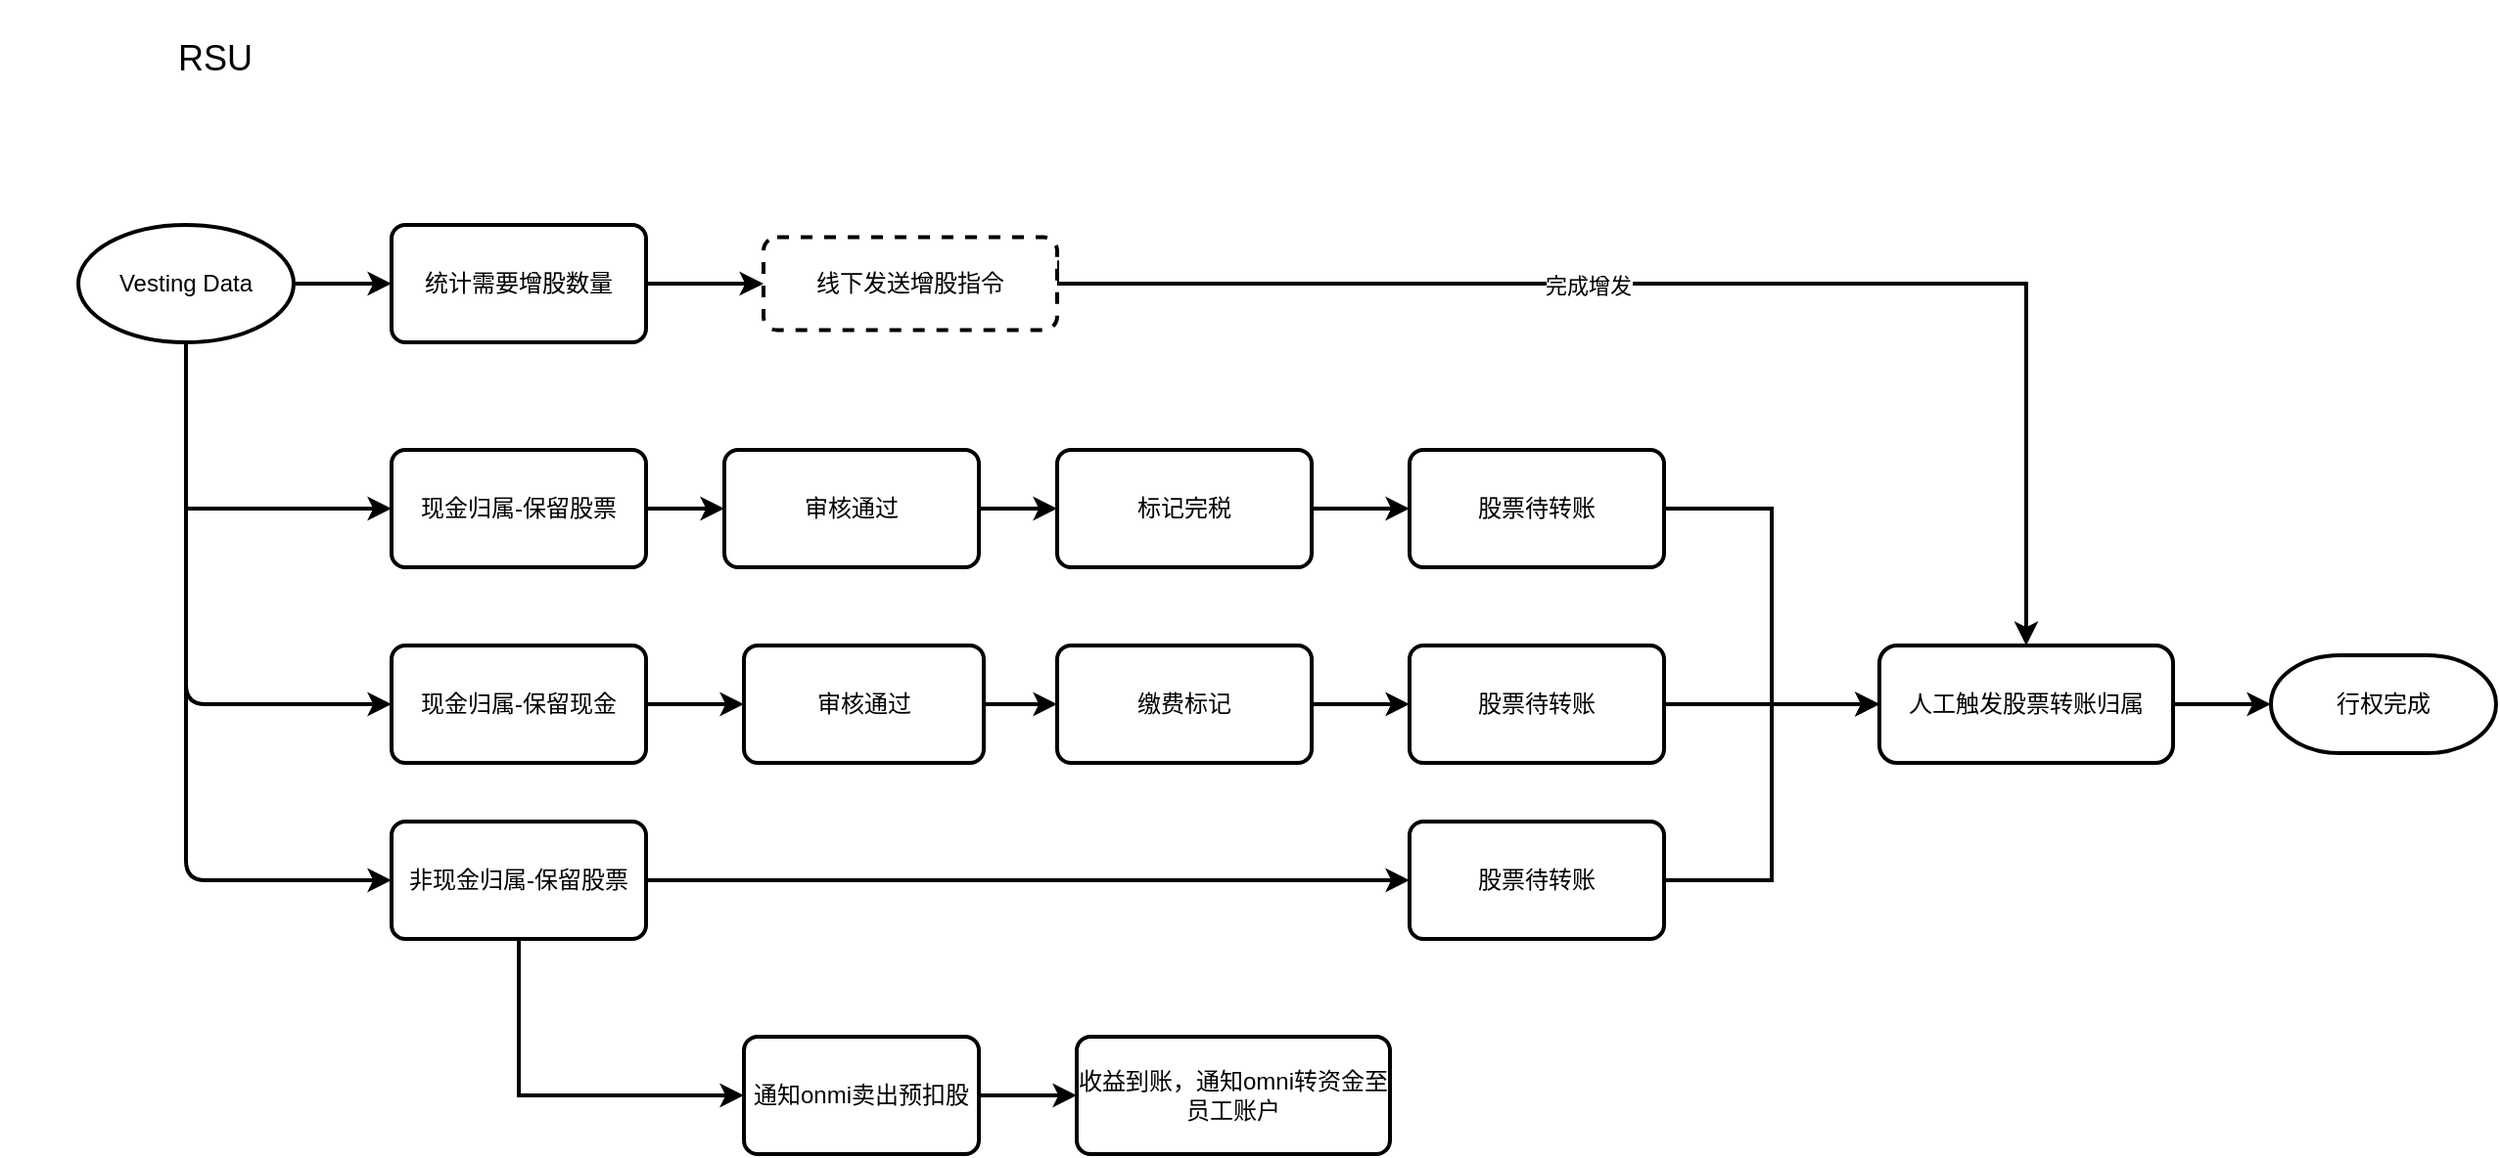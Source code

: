 <mxfile version="13.7.9" type="github">
  <diagram id="J9ElGls0z0i14CrVCFYJ" name="第 1 页">
    <mxGraphModel dx="979" dy="722" grid="1" gridSize="10" guides="1" tooltips="1" connect="1" arrows="1" fold="1" page="1" pageScale="1" pageWidth="1600" pageHeight="1200" math="0" shadow="0">
      <root>
        <mxCell id="0" />
        <mxCell id="1" parent="0" />
        <mxCell id="IP6N6mY2FTfmfS4jlM0r-1" value="&lt;font size=&quot;4&quot;&gt;RSU&lt;/font&gt;" style="rounded=1;whiteSpace=wrap;html=1;strokeColor=none;" parent="1" vertex="1">
          <mxGeometry x="120" y="90" width="220" height="60" as="geometry" />
        </mxCell>
        <mxCell id="vPdtA962Ku99ClUze33t-10" style="edgeStyle=orthogonalEdgeStyle;rounded=0;orthogonalLoop=1;jettySize=auto;html=1;exitX=0.5;exitY=1;exitDx=0;exitDy=0;exitPerimeter=0;entryX=0;entryY=0.5;entryDx=0;entryDy=0;strokeWidth=2;" parent="1" source="IP6N6mY2FTfmfS4jlM0r-2" target="vPdtA962Ku99ClUze33t-2" edge="1">
          <mxGeometry relative="1" as="geometry" />
        </mxCell>
        <mxCell id="IP6N6mY2FTfmfS4jlM0r-2" value="Vesting Data" style="strokeWidth=2;html=1;shape=mxgraph.flowchart.start_1;whiteSpace=wrap;" parent="1" vertex="1">
          <mxGeometry x="160" y="205" width="110" height="60" as="geometry" />
        </mxCell>
        <mxCell id="IP6N6mY2FTfmfS4jlM0r-3" value="" style="endArrow=classic;html=1;exitX=1;exitY=0.5;exitDx=0;exitDy=0;exitPerimeter=0;strokeWidth=2;entryX=0;entryY=0.5;entryDx=0;entryDy=0;" parent="1" source="IP6N6mY2FTfmfS4jlM0r-2" target="0F51FI2qZeOwciTwAo53-1" edge="1">
          <mxGeometry width="50" height="50" relative="1" as="geometry">
            <mxPoint x="410" y="360" as="sourcePoint" />
            <mxPoint x="270" y="235.005" as="targetPoint" />
          </mxGeometry>
        </mxCell>
        <mxCell id="bbkBS7m5xD7LvomOwwYE-14" style="edgeStyle=orthogonalEdgeStyle;rounded=0;orthogonalLoop=1;jettySize=auto;html=1;exitX=1;exitY=0.25;exitDx=0;exitDy=0;strokeWidth=2;" edge="1" parent="1" source="IP6N6mY2FTfmfS4jlM0r-16" target="bbkBS7m5xD7LvomOwwYE-15">
          <mxGeometry relative="1" as="geometry">
            <mxPoint x="1090" y="420" as="targetPoint" />
            <Array as="points">
              <mxPoint x="660" y="235" />
              <mxPoint x="1155" y="235" />
            </Array>
          </mxGeometry>
        </mxCell>
        <mxCell id="bbkBS7m5xD7LvomOwwYE-16" value="完成增发" style="edgeLabel;html=1;align=center;verticalAlign=middle;resizable=0;points=[];" vertex="1" connectable="0" parent="bbkBS7m5xD7LvomOwwYE-14">
          <mxGeometry x="-0.183" y="-1" relative="1" as="geometry">
            <mxPoint as="offset" />
          </mxGeometry>
        </mxCell>
        <mxCell id="IP6N6mY2FTfmfS4jlM0r-16" value="线下发送增股指令" style="rounded=1;whiteSpace=wrap;html=1;absoluteArcSize=1;arcSize=14;strokeWidth=2;dashed=1;" parent="1" vertex="1">
          <mxGeometry x="510" y="211.26" width="150" height="47.49" as="geometry" />
        </mxCell>
        <mxCell id="0F51FI2qZeOwciTwAo53-4" style="edgeStyle=orthogonalEdgeStyle;rounded=0;orthogonalLoop=1;jettySize=auto;html=1;strokeWidth=2;" parent="1" source="0F51FI2qZeOwciTwAo53-1" target="IP6N6mY2FTfmfS4jlM0r-16" edge="1">
          <mxGeometry relative="1" as="geometry" />
        </mxCell>
        <mxCell id="0F51FI2qZeOwciTwAo53-1" value="统计需要增股数量" style="rounded=1;whiteSpace=wrap;html=1;absoluteArcSize=1;arcSize=14;strokeWidth=2;" parent="1" vertex="1">
          <mxGeometry x="320" y="205.01" width="130" height="60" as="geometry" />
        </mxCell>
        <mxCell id="bbkBS7m5xD7LvomOwwYE-17" style="edgeStyle=orthogonalEdgeStyle;rounded=0;orthogonalLoop=1;jettySize=auto;html=1;exitX=1;exitY=0.5;exitDx=0;exitDy=0;entryX=0;entryY=0.5;entryDx=0;entryDy=0;strokeWidth=2;" edge="1" parent="1" source="0F51FI2qZeOwciTwAo53-6" target="bbkBS7m5xD7LvomOwwYE-15">
          <mxGeometry relative="1" as="geometry" />
        </mxCell>
        <mxCell id="0F51FI2qZeOwciTwAo53-6" value="股票待转账" style="rounded=1;whiteSpace=wrap;html=1;absoluteArcSize=1;arcSize=14;strokeWidth=2;" parent="1" vertex="1">
          <mxGeometry x="840" y="320" width="130" height="60" as="geometry" />
        </mxCell>
        <mxCell id="0F51FI2qZeOwciTwAo53-13" value="行权完成" style="strokeWidth=2;html=1;shape=mxgraph.flowchart.terminator;whiteSpace=wrap;" parent="1" vertex="1">
          <mxGeometry x="1280" y="425" width="115" height="50" as="geometry" />
        </mxCell>
        <mxCell id="vPdtA962Ku99ClUze33t-9" style="edgeStyle=orthogonalEdgeStyle;rounded=0;orthogonalLoop=1;jettySize=auto;html=1;exitX=1;exitY=0.5;exitDx=0;exitDy=0;strokeWidth=2;" parent="1" source="vPdtA962Ku99ClUze33t-2" target="vPdtA962Ku99ClUze33t-4" edge="1">
          <mxGeometry relative="1" as="geometry" />
        </mxCell>
        <mxCell id="vPdtA962Ku99ClUze33t-2" value="现金归属-保留股票" style="rounded=1;whiteSpace=wrap;html=1;absoluteArcSize=1;arcSize=14;strokeWidth=2;" parent="1" vertex="1">
          <mxGeometry x="320" y="320" width="130" height="60" as="geometry" />
        </mxCell>
        <mxCell id="vPdtA962Ku99ClUze33t-8" style="edgeStyle=orthogonalEdgeStyle;rounded=0;orthogonalLoop=1;jettySize=auto;html=1;exitX=1;exitY=0.5;exitDx=0;exitDy=0;entryX=0;entryY=0.5;entryDx=0;entryDy=0;strokeWidth=2;" parent="1" source="vPdtA962Ku99ClUze33t-4" target="vPdtA962Ku99ClUze33t-7" edge="1">
          <mxGeometry relative="1" as="geometry" />
        </mxCell>
        <mxCell id="vPdtA962Ku99ClUze33t-4" value="审核通过" style="rounded=1;whiteSpace=wrap;html=1;absoluteArcSize=1;arcSize=14;strokeWidth=2;" parent="1" vertex="1">
          <mxGeometry x="490" y="320" width="130" height="60" as="geometry" />
        </mxCell>
        <mxCell id="vPdtA962Ku99ClUze33t-12" style="edgeStyle=orthogonalEdgeStyle;rounded=0;orthogonalLoop=1;jettySize=auto;html=1;exitX=1;exitY=0.5;exitDx=0;exitDy=0;strokeWidth=2;" parent="1" source="vPdtA962Ku99ClUze33t-7" target="0F51FI2qZeOwciTwAo53-6" edge="1">
          <mxGeometry relative="1" as="geometry" />
        </mxCell>
        <mxCell id="vPdtA962Ku99ClUze33t-7" value="标记完税" style="rounded=1;whiteSpace=wrap;html=1;absoluteArcSize=1;arcSize=14;strokeWidth=2;" parent="1" vertex="1">
          <mxGeometry x="660" y="320" width="130" height="60" as="geometry" />
        </mxCell>
        <mxCell id="bbkBS7m5xD7LvomOwwYE-5" style="edgeStyle=orthogonalEdgeStyle;rounded=0;orthogonalLoop=1;jettySize=auto;html=1;exitX=1;exitY=0.5;exitDx=0;exitDy=0;entryX=0;entryY=0.5;entryDx=0;entryDy=0;strokeWidth=2;" edge="1" parent="1" source="vPdtA962Ku99ClUze33t-13" target="vPdtA962Ku99ClUze33t-16">
          <mxGeometry relative="1" as="geometry" />
        </mxCell>
        <mxCell id="vPdtA962Ku99ClUze33t-13" value="现金归属-保留现金" style="rounded=1;whiteSpace=wrap;html=1;absoluteArcSize=1;arcSize=14;strokeWidth=2;" parent="1" vertex="1">
          <mxGeometry x="320" y="420" width="130" height="60" as="geometry" />
        </mxCell>
        <mxCell id="bbkBS7m5xD7LvomOwwYE-1" style="edgeStyle=orthogonalEdgeStyle;rounded=0;orthogonalLoop=1;jettySize=auto;html=1;exitX=0.5;exitY=1;exitDx=0;exitDy=0;entryX=0;entryY=0.5;entryDx=0;entryDy=0;strokeWidth=2;" edge="1" parent="1" source="vPdtA962Ku99ClUze33t-14" target="vPdtA962Ku99ClUze33t-25">
          <mxGeometry relative="1" as="geometry" />
        </mxCell>
        <mxCell id="bbkBS7m5xD7LvomOwwYE-13" style="edgeStyle=orthogonalEdgeStyle;rounded=0;orthogonalLoop=1;jettySize=auto;html=1;exitX=1;exitY=0.5;exitDx=0;exitDy=0;strokeWidth=2;" edge="1" parent="1" source="vPdtA962Ku99ClUze33t-14" target="bbkBS7m5xD7LvomOwwYE-12">
          <mxGeometry relative="1" as="geometry" />
        </mxCell>
        <mxCell id="vPdtA962Ku99ClUze33t-14" value="非现金归属-保留股票" style="rounded=1;whiteSpace=wrap;html=1;absoluteArcSize=1;arcSize=14;strokeWidth=2;" parent="1" vertex="1">
          <mxGeometry x="320" y="510" width="130" height="60" as="geometry" />
        </mxCell>
        <mxCell id="vPdtA962Ku99ClUze33t-18" style="edgeStyle=orthogonalEdgeStyle;rounded=0;orthogonalLoop=1;jettySize=auto;html=1;exitX=1;exitY=0.5;exitDx=0;exitDy=0;entryX=0;entryY=0.5;entryDx=0;entryDy=0;strokeWidth=2;" parent="1" source="vPdtA962Ku99ClUze33t-16" target="vPdtA962Ku99ClUze33t-17" edge="1">
          <mxGeometry relative="1" as="geometry" />
        </mxCell>
        <mxCell id="vPdtA962Ku99ClUze33t-16" value="审核通过" style="rounded=1;whiteSpace=wrap;html=1;absoluteArcSize=1;arcSize=14;strokeWidth=2;" parent="1" vertex="1">
          <mxGeometry x="500" y="420" width="122.5" height="60" as="geometry" />
        </mxCell>
        <mxCell id="vPdtA962Ku99ClUze33t-23" style="edgeStyle=orthogonalEdgeStyle;rounded=0;orthogonalLoop=1;jettySize=auto;html=1;exitX=1;exitY=0.5;exitDx=0;exitDy=0;strokeWidth=2;" parent="1" source="vPdtA962Ku99ClUze33t-17" target="vPdtA962Ku99ClUze33t-20" edge="1">
          <mxGeometry relative="1" as="geometry" />
        </mxCell>
        <mxCell id="vPdtA962Ku99ClUze33t-17" value="缴费标记" style="rounded=1;whiteSpace=wrap;html=1;absoluteArcSize=1;arcSize=14;strokeWidth=2;" parent="1" vertex="1">
          <mxGeometry x="660" y="420" width="130" height="60" as="geometry" />
        </mxCell>
        <mxCell id="bbkBS7m5xD7LvomOwwYE-20" style="edgeStyle=orthogonalEdgeStyle;rounded=0;orthogonalLoop=1;jettySize=auto;html=1;exitX=1;exitY=0.5;exitDx=0;exitDy=0;strokeWidth=2;" edge="1" parent="1" source="vPdtA962Ku99ClUze33t-20" target="bbkBS7m5xD7LvomOwwYE-15">
          <mxGeometry relative="1" as="geometry" />
        </mxCell>
        <mxCell id="vPdtA962Ku99ClUze33t-20" value="股票待转账" style="rounded=1;whiteSpace=wrap;html=1;absoluteArcSize=1;arcSize=14;strokeWidth=2;" parent="1" vertex="1">
          <mxGeometry x="840" y="420" width="130" height="60" as="geometry" />
        </mxCell>
        <mxCell id="bbkBS7m5xD7LvomOwwYE-8" style="edgeStyle=orthogonalEdgeStyle;rounded=0;orthogonalLoop=1;jettySize=auto;html=1;exitX=1;exitY=0.5;exitDx=0;exitDy=0;entryX=0;entryY=0.5;entryDx=0;entryDy=0;strokeWidth=2;" edge="1" parent="1" source="vPdtA962Ku99ClUze33t-25" target="bbkBS7m5xD7LvomOwwYE-6">
          <mxGeometry relative="1" as="geometry" />
        </mxCell>
        <mxCell id="vPdtA962Ku99ClUze33t-25" value="通知onmi卖出预扣股" style="rounded=1;whiteSpace=wrap;html=1;absoluteArcSize=1;arcSize=14;strokeWidth=2;" parent="1" vertex="1">
          <mxGeometry x="500" y="620" width="120" height="60" as="geometry" />
        </mxCell>
        <mxCell id="bbkBS7m5xD7LvomOwwYE-6" value="收益到账，通知omni转资金至员工账户" style="rounded=1;whiteSpace=wrap;html=1;absoluteArcSize=1;arcSize=14;strokeWidth=2;" vertex="1" parent="1">
          <mxGeometry x="670" y="620" width="160" height="60" as="geometry" />
        </mxCell>
        <mxCell id="bbkBS7m5xD7LvomOwwYE-9" value="" style="endArrow=classic;html=1;strokeWidth=2;entryX=0;entryY=0.5;entryDx=0;entryDy=0;exitX=0.5;exitY=1;exitDx=0;exitDy=0;exitPerimeter=0;" edge="1" parent="1" source="IP6N6mY2FTfmfS4jlM0r-2" target="vPdtA962Ku99ClUze33t-13">
          <mxGeometry width="50" height="50" relative="1" as="geometry">
            <mxPoint x="220" y="270" as="sourcePoint" />
            <mxPoint x="270" y="430" as="targetPoint" />
            <Array as="points">
              <mxPoint x="215" y="450" />
            </Array>
          </mxGeometry>
        </mxCell>
        <mxCell id="bbkBS7m5xD7LvomOwwYE-10" value="" style="endArrow=classic;html=1;strokeWidth=2;entryX=0;entryY=0.5;entryDx=0;entryDy=0;exitX=0.5;exitY=1;exitDx=0;exitDy=0;exitPerimeter=0;" edge="1" parent="1" source="IP6N6mY2FTfmfS4jlM0r-2" target="vPdtA962Ku99ClUze33t-14">
          <mxGeometry width="50" height="50" relative="1" as="geometry">
            <mxPoint x="220" y="570" as="sourcePoint" />
            <mxPoint x="270" y="520" as="targetPoint" />
            <Array as="points">
              <mxPoint x="215" y="540" />
            </Array>
          </mxGeometry>
        </mxCell>
        <mxCell id="bbkBS7m5xD7LvomOwwYE-21" style="edgeStyle=orthogonalEdgeStyle;rounded=0;orthogonalLoop=1;jettySize=auto;html=1;exitX=1;exitY=0.5;exitDx=0;exitDy=0;entryX=0;entryY=0.5;entryDx=0;entryDy=0;strokeWidth=2;" edge="1" parent="1" source="bbkBS7m5xD7LvomOwwYE-12" target="bbkBS7m5xD7LvomOwwYE-15">
          <mxGeometry relative="1" as="geometry" />
        </mxCell>
        <mxCell id="bbkBS7m5xD7LvomOwwYE-12" value="股票待转账" style="rounded=1;whiteSpace=wrap;html=1;absoluteArcSize=1;arcSize=14;strokeWidth=2;" vertex="1" parent="1">
          <mxGeometry x="840" y="510" width="130" height="60" as="geometry" />
        </mxCell>
        <mxCell id="bbkBS7m5xD7LvomOwwYE-22" style="edgeStyle=orthogonalEdgeStyle;rounded=0;orthogonalLoop=1;jettySize=auto;html=1;exitX=1;exitY=0.5;exitDx=0;exitDy=0;entryX=0;entryY=0.5;entryDx=0;entryDy=0;entryPerimeter=0;strokeWidth=2;" edge="1" parent="1" source="bbkBS7m5xD7LvomOwwYE-15" target="0F51FI2qZeOwciTwAo53-13">
          <mxGeometry relative="1" as="geometry" />
        </mxCell>
        <mxCell id="bbkBS7m5xD7LvomOwwYE-15" value="人工触发股票转账归属" style="rounded=1;whiteSpace=wrap;html=1;strokeWidth=2;" vertex="1" parent="1">
          <mxGeometry x="1080" y="420" width="150" height="60" as="geometry" />
        </mxCell>
      </root>
    </mxGraphModel>
  </diagram>
</mxfile>
